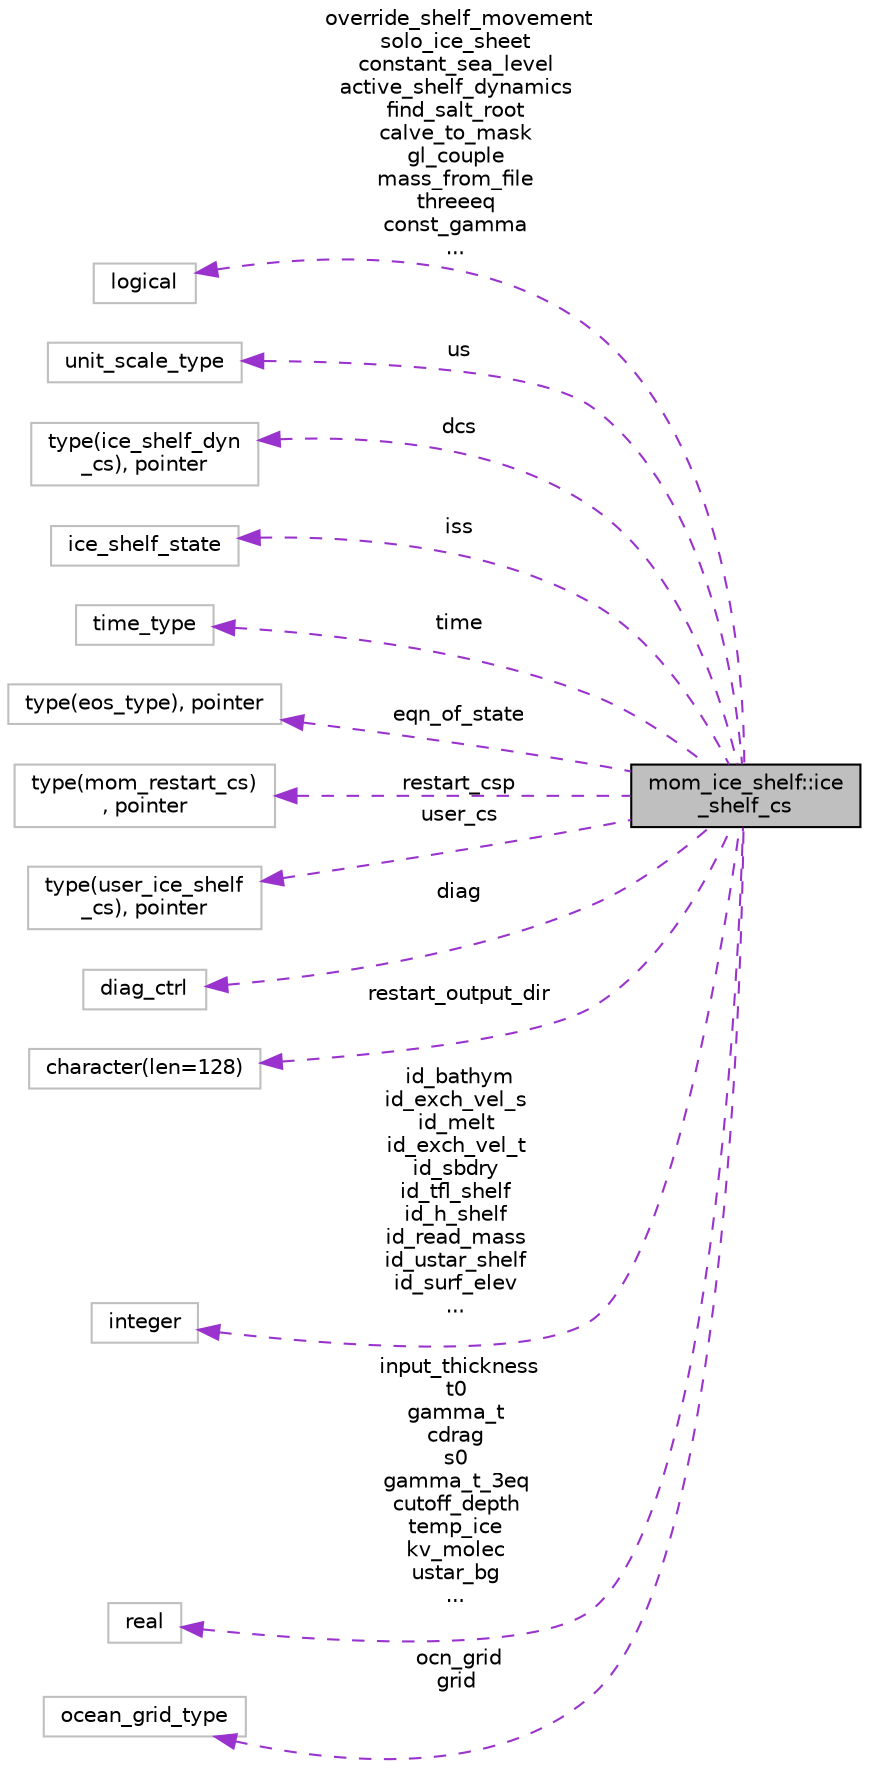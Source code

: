 digraph "mom_ice_shelf::ice_shelf_cs"
{
 // INTERACTIVE_SVG=YES
 // LATEX_PDF_SIZE
  edge [fontname="Helvetica",fontsize="10",labelfontname="Helvetica",labelfontsize="10"];
  node [fontname="Helvetica",fontsize="10",shape=record];
  rankdir="LR";
  Node1 [label="mom_ice_shelf::ice\l_shelf_cs",height=0.2,width=0.4,color="black", fillcolor="grey75", style="filled", fontcolor="black",tooltip="Control structure that contains ice shelf parameters and diagnostics handles."];
  Node2 -> Node1 [dir="back",color="darkorchid3",fontsize="10",style="dashed",label=" override_shelf_movement\nsolo_ice_sheet\nconstant_sea_level\nactive_shelf_dynamics\nfind_salt_root\ncalve_to_mask\ngl_couple\nmass_from_file\nthreeeq\nconst_gamma\n..." ,fontname="Helvetica"];
  Node2 [label="logical",height=0.2,width=0.4,color="grey75", fillcolor="white", style="filled",tooltip=" "];
  Node3 -> Node1 [dir="back",color="darkorchid3",fontsize="10",style="dashed",label=" us" ,fontname="Helvetica"];
  Node3 [label="unit_scale_type",height=0.2,width=0.4,color="grey75", fillcolor="white", style="filled",tooltip=" "];
  Node4 -> Node1 [dir="back",color="darkorchid3",fontsize="10",style="dashed",label=" dcs" ,fontname="Helvetica"];
  Node4 [label="type(ice_shelf_dyn\l_cs), pointer",height=0.2,width=0.4,color="grey75", fillcolor="white", style="filled",tooltip=" "];
  Node5 -> Node1 [dir="back",color="darkorchid3",fontsize="10",style="dashed",label=" iss" ,fontname="Helvetica"];
  Node5 [label="ice_shelf_state",height=0.2,width=0.4,color="grey75", fillcolor="white", style="filled",tooltip=" "];
  Node6 -> Node1 [dir="back",color="darkorchid3",fontsize="10",style="dashed",label=" time" ,fontname="Helvetica"];
  Node6 [label="time_type",height=0.2,width=0.4,color="grey75", fillcolor="white", style="filled",tooltip=" "];
  Node7 -> Node1 [dir="back",color="darkorchid3",fontsize="10",style="dashed",label=" eqn_of_state" ,fontname="Helvetica"];
  Node7 [label="type(eos_type), pointer",height=0.2,width=0.4,color="grey75", fillcolor="white", style="filled",tooltip=" "];
  Node8 -> Node1 [dir="back",color="darkorchid3",fontsize="10",style="dashed",label=" restart_csp" ,fontname="Helvetica"];
  Node8 [label="type(mom_restart_cs)\l, pointer",height=0.2,width=0.4,color="grey75", fillcolor="white", style="filled",tooltip=" "];
  Node9 -> Node1 [dir="back",color="darkorchid3",fontsize="10",style="dashed",label=" user_cs" ,fontname="Helvetica"];
  Node9 [label="type(user_ice_shelf\l_cs), pointer",height=0.2,width=0.4,color="grey75", fillcolor="white", style="filled",tooltip=" "];
  Node10 -> Node1 [dir="back",color="darkorchid3",fontsize="10",style="dashed",label=" diag" ,fontname="Helvetica"];
  Node10 [label="diag_ctrl",height=0.2,width=0.4,color="grey75", fillcolor="white", style="filled",tooltip=" "];
  Node11 -> Node1 [dir="back",color="darkorchid3",fontsize="10",style="dashed",label=" restart_output_dir" ,fontname="Helvetica"];
  Node11 [label="character(len=128)",height=0.2,width=0.4,color="grey75", fillcolor="white", style="filled",tooltip=" "];
  Node12 -> Node1 [dir="back",color="darkorchid3",fontsize="10",style="dashed",label=" id_bathym\nid_exch_vel_s\nid_melt\nid_exch_vel_t\nid_sbdry\nid_tfl_shelf\nid_h_shelf\nid_read_mass\nid_ustar_shelf\nid_surf_elev\n..." ,fontname="Helvetica"];
  Node12 [label="integer",height=0.2,width=0.4,color="grey75", fillcolor="white", style="filled",tooltip=" "];
  Node13 -> Node1 [dir="back",color="darkorchid3",fontsize="10",style="dashed",label=" input_thickness\nt0\ngamma_t\ncdrag\ns0\ngamma_t_3eq\ncutoff_depth\ntemp_ice\nkv_molec\nustar_bg\n..." ,fontname="Helvetica"];
  Node13 [label="real",height=0.2,width=0.4,color="grey75", fillcolor="white", style="filled",tooltip=" "];
  Node14 -> Node1 [dir="back",color="darkorchid3",fontsize="10",style="dashed",label=" ocn_grid\ngrid" ,fontname="Helvetica"];
  Node14 [label="ocean_grid_type",height=0.2,width=0.4,color="grey75", fillcolor="white", style="filled",tooltip=" "];
}
